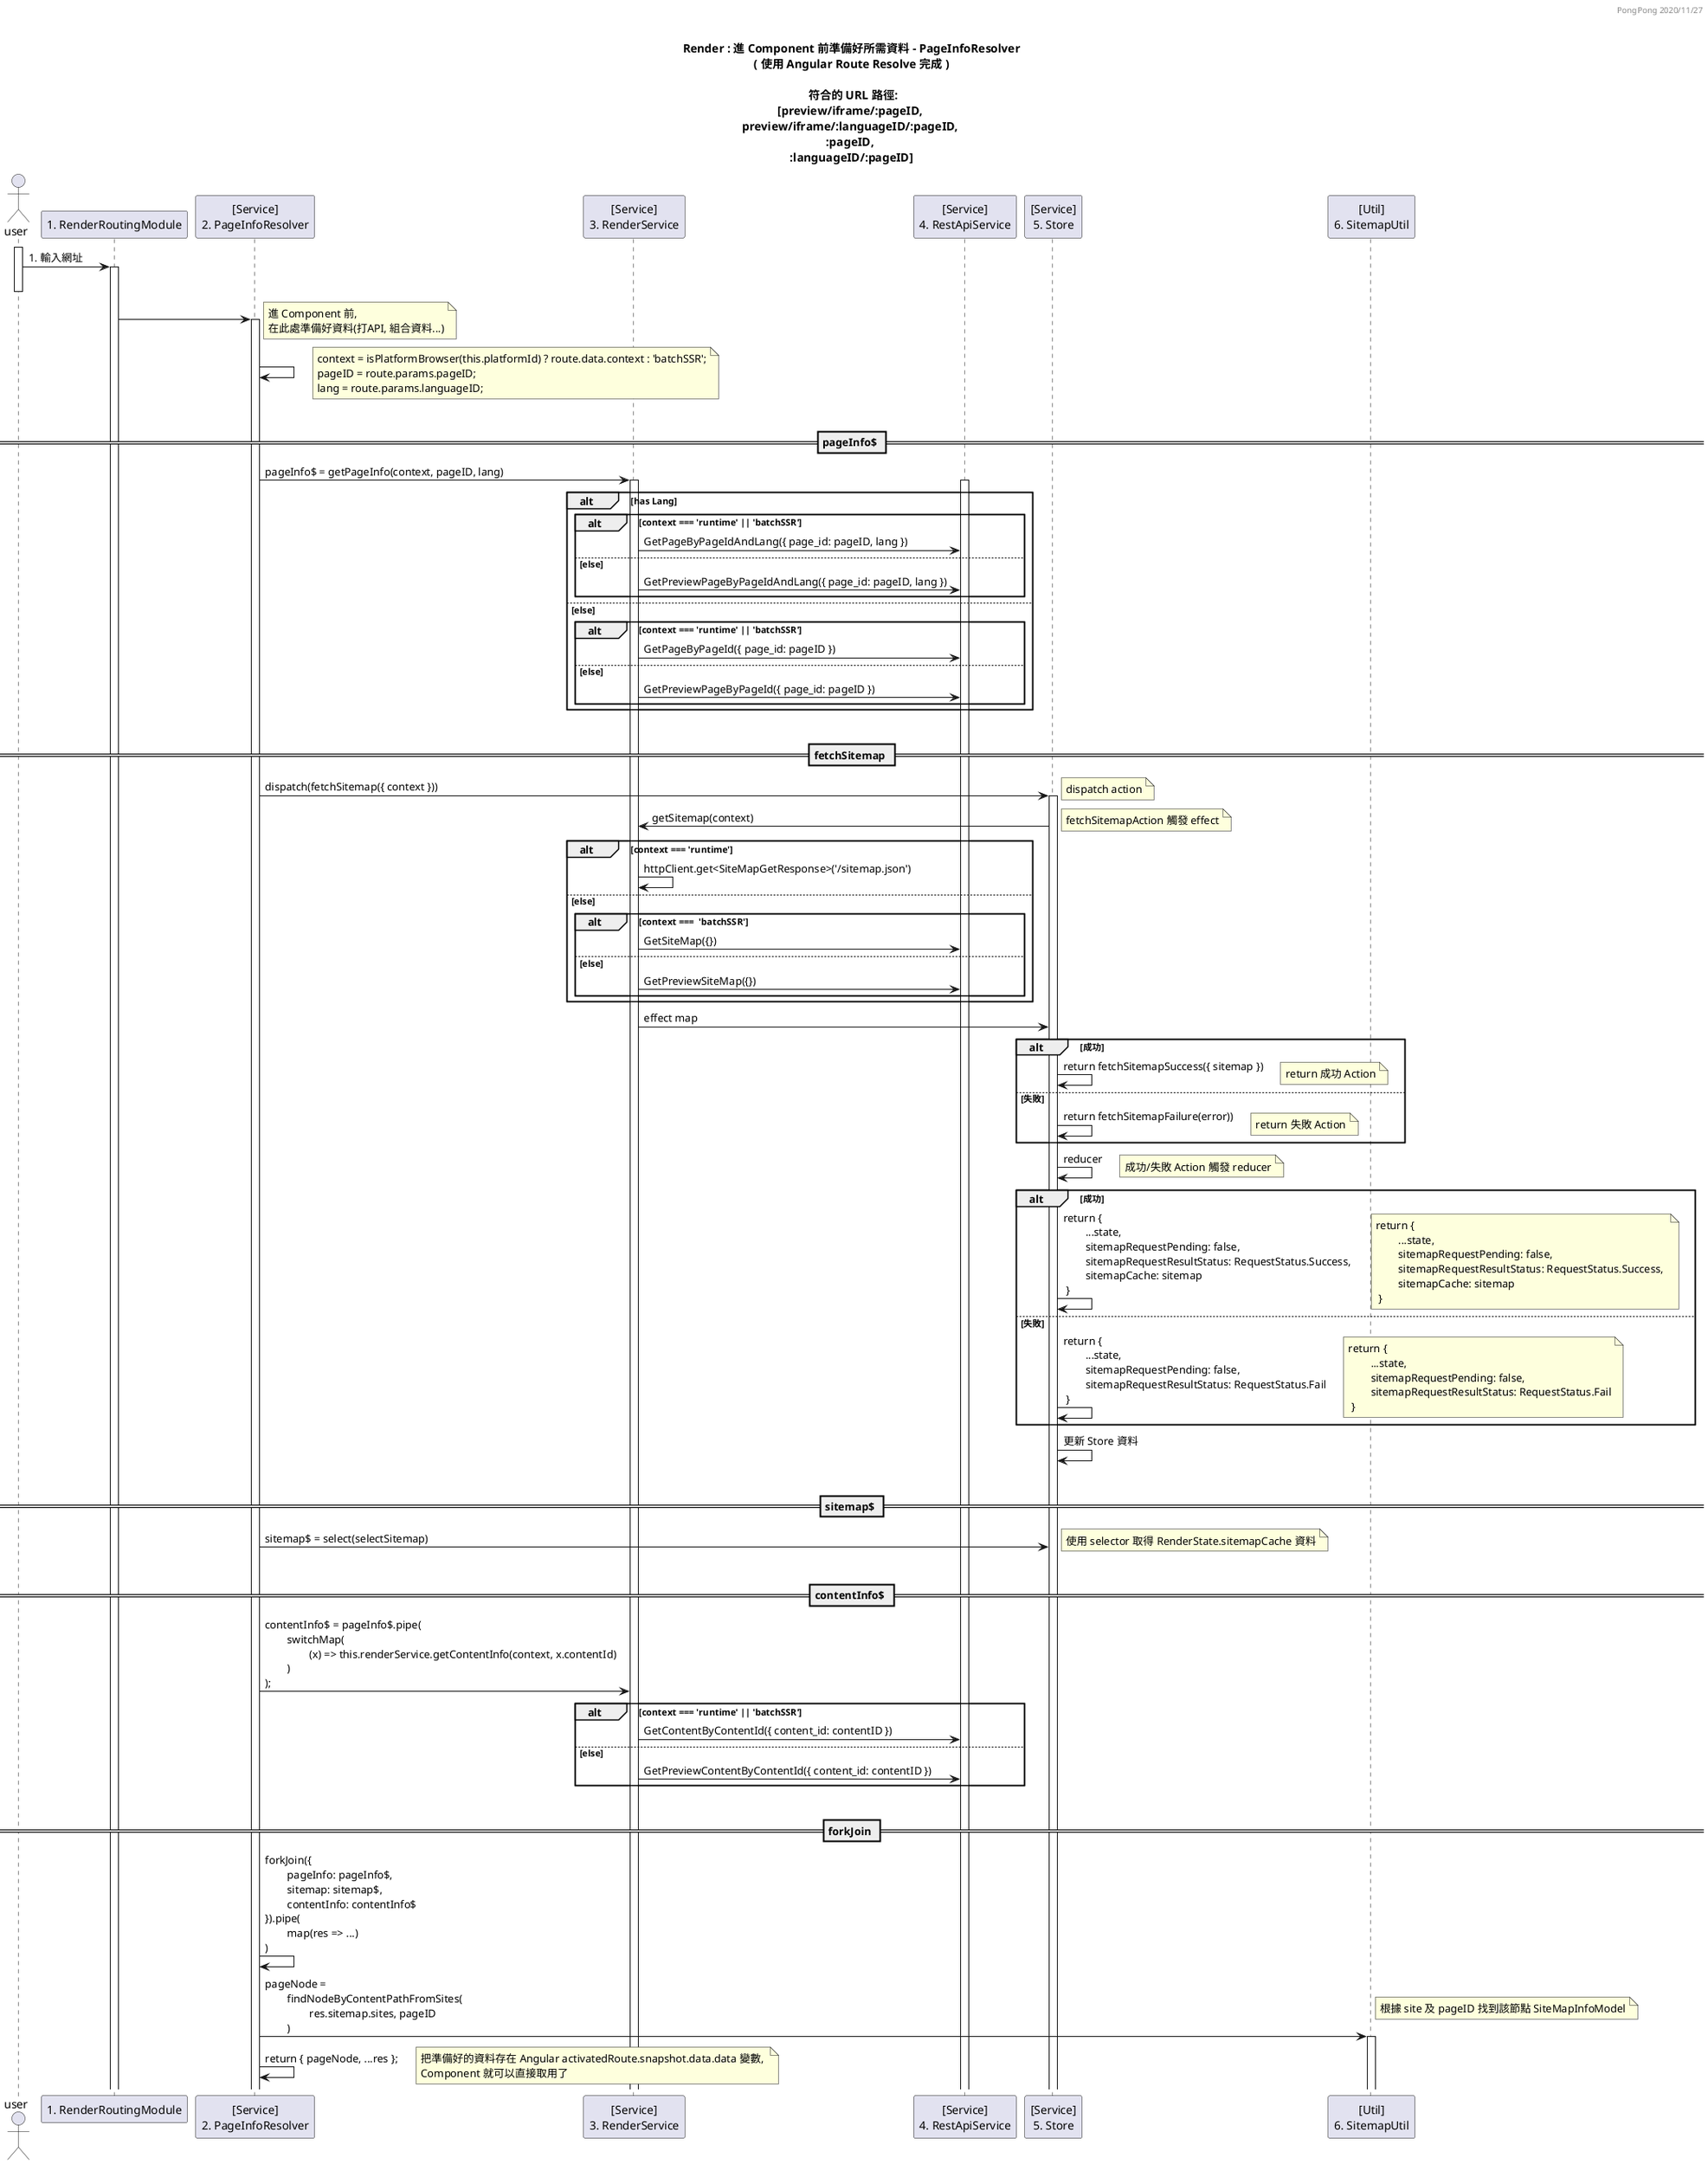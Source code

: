 @startuml

header
PongPong 2020/11/27
end header

title \nRender : 進 Component 前準備好所需資料 - PageInfoResolver\n( 使用 Angular Route Resolve 完成 )\n\n 符合的 URL 路徑:\n[preview/iframe/:pageID, \npreview/iframe/:languageID/:pageID, \n:pageID, \n:languageID/:pageID]


actor user
activate user

user -> "1. RenderRoutingModule" : 1. 輸入網址
activate "1. RenderRoutingModule"

deactivate user


"1. RenderRoutingModule" -> "[Service]\n2. PageInfoResolver"
note right: 進 Component 前, \n在此處準備好資料(打API, 組合資料...)
activate "[Service]\n2. PageInfoResolver"

"[Service]\n2. PageInfoResolver" -> "[Service]\n2. PageInfoResolver"
note right: context = isPlatformBrowser(this.platformId) ? route.data.context : 'batchSSR';\npageID = route.params.pageID;\nlang = route.params.languageID;
|||

== pageInfo$ ==
"[Service]\n2. PageInfoResolver" -> "[Service]\n3. RenderService": pageInfo$ = getPageInfo(context, pageID, lang)
activate "[Service]\n3. RenderService"

activate "[Service]\n4. RestApiService"
alt has Lang

  alt context === 'runtime' || 'batchSSR'
    "[Service]\n3. RenderService" -> "[Service]\n4. RestApiService" : GetPageByPageIdAndLang({ page_id: pageID, lang })
  else else
    "[Service]\n3. RenderService" -> "[Service]\n4. RestApiService" : GetPreviewPageByPageIdAndLang({ page_id: pageID, lang })
  end

else else

  alt context === 'runtime' || 'batchSSR'
    "[Service]\n3. RenderService" -> "[Service]\n4. RestApiService" : GetPageByPageId({ page_id: pageID })
  else else
    "[Service]\n3. RenderService" -> "[Service]\n4. RestApiService" : GetPreviewPageByPageId({ page_id: pageID })
  end

end
|||

== fetchSitemap ==
"[Service]\n2. PageInfoResolver" -> "[Service]\n5. Store": dispatch(fetchSitemap({ context }))
activate "[Service]\n5. Store"
note right: dispatch action

"[Service]\n5. Store" -> "[Service]\n3. RenderService": getSitemap(context)
note right: fetchSitemapAction 觸發 effect

alt context === 'runtime'
  "[Service]\n3. RenderService" -> "[Service]\n3. RenderService": httpClient.get<SiteMapGetResponse>('/sitemap.json')
  

else else

  alt context ===  'batchSSR'
    "[Service]\n3. RenderService" -> "[Service]\n4. RestApiService" : GetSiteMap({})
  else else
    "[Service]\n3. RenderService" -> "[Service]\n4. RestApiService" : GetPreviewSiteMap({})
  end

end

"[Service]\n3. RenderService" -> "[Service]\n5. Store" : effect map

alt 成功
    "[Service]\n5. Store" -> "[Service]\n5. Store" : return fetchSitemapSuccess({ sitemap })
    note right: return 成功 Action
  else 失敗
     "[Service]\n5. Store" -> "[Service]\n5. Store" : return fetchSitemapFailure(error))
     note right: return 失敗 Action
end

"[Service]\n5. Store" -> "[Service]\n5. Store" : reducer 
note right: 成功/失敗 Action 觸發 reducer

alt 成功
    "[Service]\n5. Store" -> "[Service]\n5. Store" : return { \n\t...state, \n\tsitemapRequestPending: false, \n\tsitemapRequestResultStatus: RequestStatus.Success, \n\tsitemapCache: sitemap\n }
    note right: return { \n\t...state, \n\tsitemapRequestPending: false, \n\tsitemapRequestResultStatus: RequestStatus.Success, \n\tsitemapCache: sitemap\n }
  else 失敗
     "[Service]\n5. Store" -> "[Service]\n5. Store" : return { \n\t...state, \n\tsitemapRequestPending: false, \n\tsitemapRequestResultStatus: RequestStatus.Fail\n }
     note right: return { \n\t...state, \n\tsitemapRequestPending: false, \n\tsitemapRequestResultStatus: RequestStatus.Fail\n }
end

"[Service]\n5. Store" -> "[Service]\n5. Store" : 更新 Store 資料
|||

== sitemap$ ==
"[Service]\n2. PageInfoResolver" -> "[Service]\n5. Store": sitemap$ = select(selectSitemap)
note right: 使用 selector 取得 RenderState.sitemapCache 資料
|||

== contentInfo$ ==
"[Service]\n2. PageInfoResolver" -> "[Service]\n3. RenderService": contentInfo$ = pageInfo$.pipe(\n\tswitchMap(\n\t\t(x) => this.renderService.getContentInfo(context, x.contentId)\n\t)\n);

alt context === 'runtime' || 'batchSSR'
  "[Service]\n3. RenderService" -> "[Service]\n4. RestApiService" : GetContentByContentId({ content_id: contentID })
else else
  "[Service]\n3. RenderService" -> "[Service]\n4. RestApiService" : GetPreviewContentByContentId({ content_id: contentID })
end
|||

== forkJoin ==
"[Service]\n2. PageInfoResolver" -> "[Service]\n2. PageInfoResolver": forkJoin({\n\tpageInfo: pageInfo$, \n\tsitemap: sitemap$, \n\tcontentInfo: contentInfo$\n}).pipe(\n\tmap(res => ...)\n)

"[Service]\n2. PageInfoResolver" -> "[Util]\n6. SitemapUtil": pageNode = \n\tfindNodeByContentPathFromSites(\n\t\tres.sitemap.sites, pageID\n\t)
note right: 根據 site 及 pageID 找到該節點 SiteMapInfoModel
activate "[Util]\n6. SitemapUtil"

"[Service]\n2. PageInfoResolver" -> "[Service]\n2. PageInfoResolver": return { pageNode, ...res };
note right: 把準備好的資料存在 Angular activatedRoute.snapshot.data.data 變數, \nComponent 就可以直接取用了






@enduml


